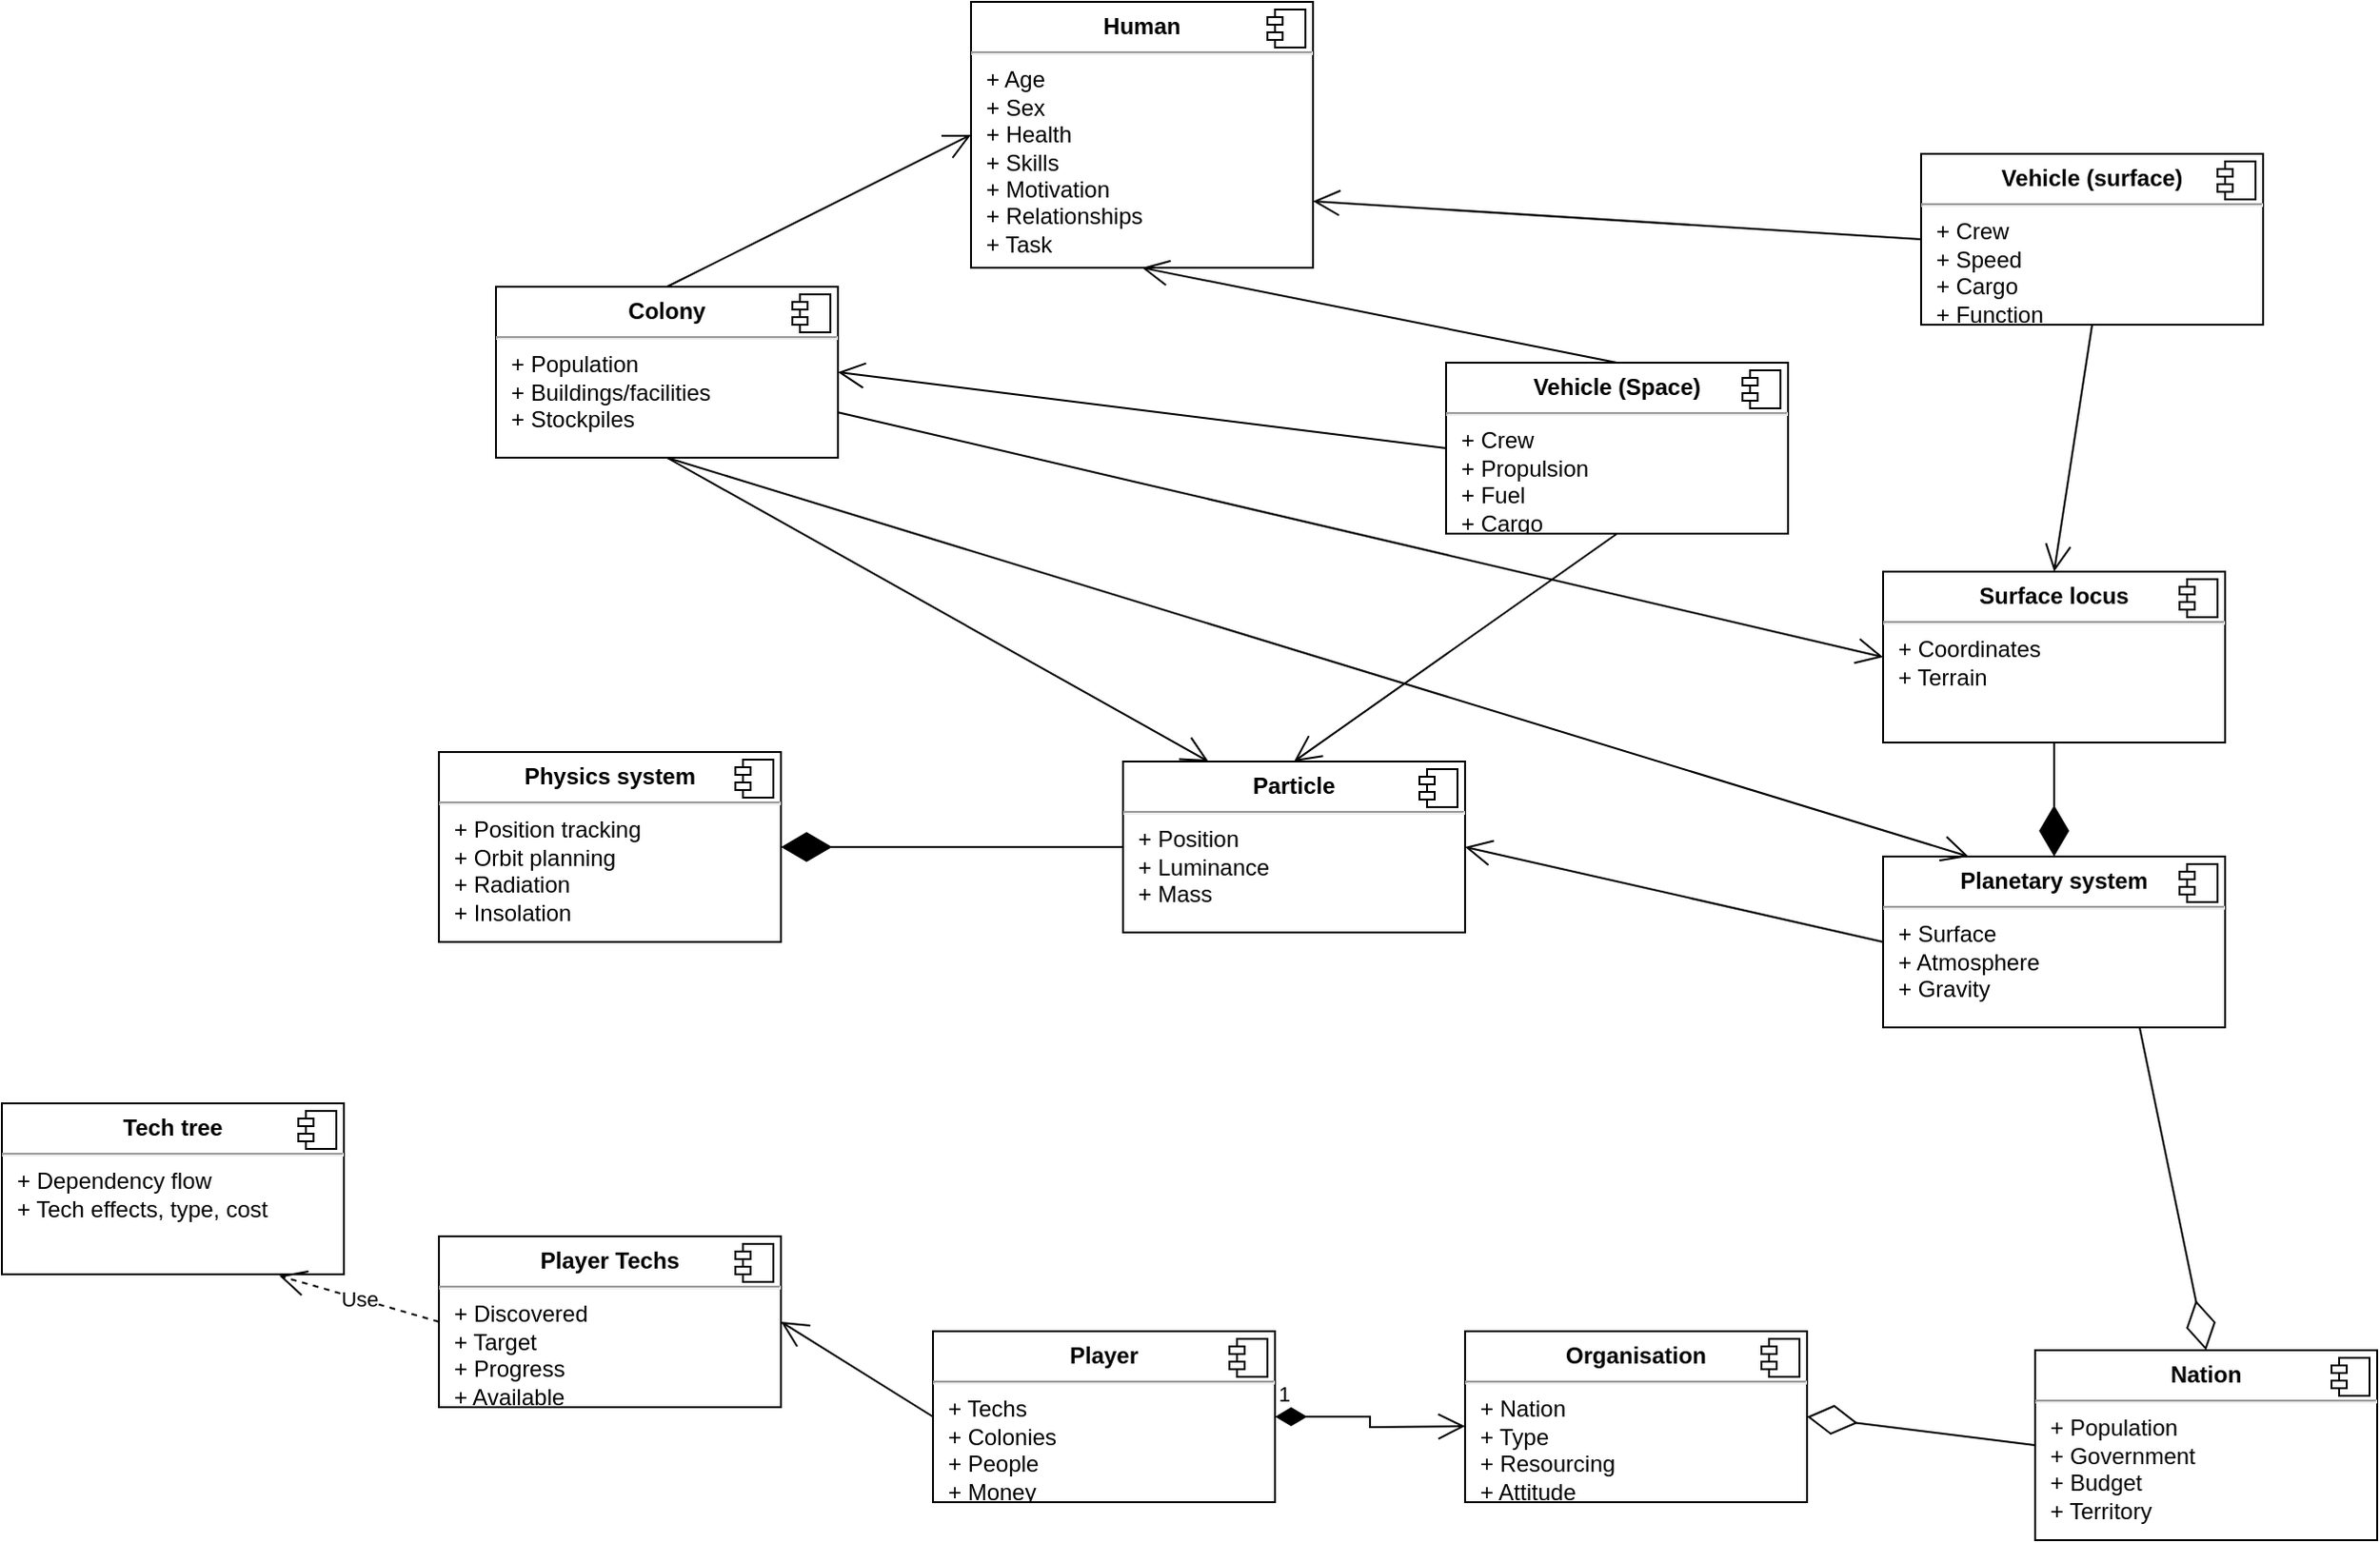 <mxfile version="18.0.6" type="device"><diagram id="qeQploNV_0bW-GWaT_k0" name="Page-1"><mxGraphModel dx="1384" dy="1864" grid="1" gridSize="10" guides="1" tooltips="1" connect="1" arrows="1" fold="1" page="1" pageScale="1" pageWidth="1654" pageHeight="1169" math="0" shadow="0"><root><mxCell id="0"/><mxCell id="1" parent="0"/><mxCell id="TRs_vpqIu0K91FNbXQ6D-4" value="&lt;p style=&quot;margin:0px;margin-top:6px;text-align:center;&quot;&gt;&lt;b&gt;Physics system&lt;/b&gt;&lt;/p&gt;&lt;hr&gt;&lt;p style=&quot;margin:0px;margin-left:8px;&quot;&gt;+ Position tracking&lt;br&gt;+ Orbit planning&lt;/p&gt;&lt;p style=&quot;margin:0px;margin-left:8px;&quot;&gt;+ Radiation&lt;/p&gt;&lt;p style=&quot;margin:0px;margin-left:8px;&quot;&gt;+ Insolation&lt;/p&gt;" style="align=left;overflow=fill;html=1;dropTarget=0;rounded=0;" vertex="1" parent="1"><mxGeometry x="270" y="365" width="180" height="100" as="geometry"/></mxCell><mxCell id="TRs_vpqIu0K91FNbXQ6D-5" value="" style="shape=component;jettyWidth=8;jettyHeight=4;rounded=0;" vertex="1" parent="TRs_vpqIu0K91FNbXQ6D-4"><mxGeometry x="1" width="20" height="20" relative="1" as="geometry"><mxPoint x="-24" y="4" as="offset"/></mxGeometry></mxCell><mxCell id="TRs_vpqIu0K91FNbXQ6D-7" value="&lt;p style=&quot;margin:0px;margin-top:6px;text-align:center;&quot;&gt;&lt;b&gt;Player&lt;/b&gt;&lt;/p&gt;&lt;hr&gt;&lt;p style=&quot;margin:0px;margin-left:8px;&quot;&gt;+ Techs&lt;br&gt;+ Colonies&lt;/p&gt;&lt;p style=&quot;margin:0px;margin-left:8px;&quot;&gt;+ People&lt;/p&gt;&lt;p style=&quot;margin:0px;margin-left:8px;&quot;&gt;+ Money&lt;/p&gt;" style="align=left;overflow=fill;html=1;dropTarget=0;rounded=0;" vertex="1" parent="1"><mxGeometry x="530" y="670" width="180" height="90" as="geometry"/></mxCell><mxCell id="TRs_vpqIu0K91FNbXQ6D-8" value="" style="shape=component;jettyWidth=8;jettyHeight=4;rounded=0;" vertex="1" parent="TRs_vpqIu0K91FNbXQ6D-7"><mxGeometry x="1" width="20" height="20" relative="1" as="geometry"><mxPoint x="-24" y="4" as="offset"/></mxGeometry></mxCell><mxCell id="TRs_vpqIu0K91FNbXQ6D-9" value="&lt;p style=&quot;margin:0px;margin-top:6px;text-align:center;&quot;&gt;&lt;b&gt;Organisation&lt;/b&gt;&lt;/p&gt;&lt;hr&gt;&lt;p style=&quot;margin:0px;margin-left:8px;&quot;&gt;+ Nation&lt;br&gt;+ Type&lt;/p&gt;&lt;p style=&quot;margin:0px;margin-left:8px;&quot;&gt;+ Resourcing&lt;/p&gt;&lt;p style=&quot;margin:0px;margin-left:8px;&quot;&gt;+ Attitude&lt;/p&gt;" style="align=left;overflow=fill;html=1;dropTarget=0;rounded=0;" vertex="1" parent="1"><mxGeometry x="810" y="670" width="180" height="90" as="geometry"/></mxCell><mxCell id="TRs_vpqIu0K91FNbXQ6D-10" value="" style="shape=component;jettyWidth=8;jettyHeight=4;rounded=0;" vertex="1" parent="TRs_vpqIu0K91FNbXQ6D-9"><mxGeometry x="1" width="20" height="20" relative="1" as="geometry"><mxPoint x="-24" y="4" as="offset"/></mxGeometry></mxCell><mxCell id="TRs_vpqIu0K91FNbXQ6D-11" value="&lt;p style=&quot;margin:0px;margin-top:6px;text-align:center;&quot;&gt;&lt;b&gt;Tech tree&lt;/b&gt;&lt;/p&gt;&lt;hr&gt;&lt;p style=&quot;margin:0px;margin-left:8px;&quot;&gt;+ Dependency flow&lt;br&gt;+ Tech effects, type, cost&lt;/p&gt;" style="align=left;overflow=fill;html=1;dropTarget=0;rounded=0;" vertex="1" parent="1"><mxGeometry x="40" y="550" width="180" height="90" as="geometry"/></mxCell><mxCell id="TRs_vpqIu0K91FNbXQ6D-12" value="" style="shape=component;jettyWidth=8;jettyHeight=4;rounded=0;" vertex="1" parent="TRs_vpqIu0K91FNbXQ6D-11"><mxGeometry x="1" width="20" height="20" relative="1" as="geometry"><mxPoint x="-24" y="4" as="offset"/></mxGeometry></mxCell><mxCell id="TRs_vpqIu0K91FNbXQ6D-15" value="&lt;p style=&quot;margin:0px;margin-top:6px;text-align:center;&quot;&gt;&lt;b&gt;Planetary system&lt;/b&gt;&lt;/p&gt;&lt;hr&gt;&lt;p style=&quot;margin:0px;margin-left:8px;&quot;&gt;+ Surface&lt;/p&gt;&lt;p style=&quot;margin:0px;margin-left:8px;&quot;&gt;+ Atmosphere&lt;/p&gt;&lt;p style=&quot;margin:0px;margin-left:8px;&quot;&gt;+ Gravity&lt;/p&gt;" style="align=left;overflow=fill;html=1;dropTarget=0;rounded=0;" vertex="1" parent="1"><mxGeometry x="1030" y="420" width="180" height="90" as="geometry"/></mxCell><mxCell id="TRs_vpqIu0K91FNbXQ6D-16" value="" style="shape=component;jettyWidth=8;jettyHeight=4;rounded=0;" vertex="1" parent="TRs_vpqIu0K91FNbXQ6D-15"><mxGeometry x="1" width="20" height="20" relative="1" as="geometry"><mxPoint x="-24" y="4" as="offset"/></mxGeometry></mxCell><mxCell id="TRs_vpqIu0K91FNbXQ6D-19" value="&lt;p style=&quot;margin:0px;margin-top:6px;text-align:center;&quot;&gt;&lt;b&gt;Colony&lt;/b&gt;&lt;/p&gt;&lt;hr&gt;&lt;p style=&quot;margin:0px;margin-left:8px;&quot;&gt;+ Population&lt;br&gt;+ Buildings/facilities&lt;/p&gt;&lt;p style=&quot;margin:0px;margin-left:8px;&quot;&gt;+ Stockpiles&lt;/p&gt;" style="align=left;overflow=fill;html=1;dropTarget=0;rounded=0;" vertex="1" parent="1"><mxGeometry x="300" y="120" width="180" height="90" as="geometry"/></mxCell><mxCell id="TRs_vpqIu0K91FNbXQ6D-20" value="" style="shape=component;jettyWidth=8;jettyHeight=4;rounded=0;" vertex="1" parent="TRs_vpqIu0K91FNbXQ6D-19"><mxGeometry x="1" width="20" height="20" relative="1" as="geometry"><mxPoint x="-24" y="4" as="offset"/></mxGeometry></mxCell><mxCell id="TRs_vpqIu0K91FNbXQ6D-28" value="&lt;p style=&quot;margin:0px;margin-top:6px;text-align:center;&quot;&gt;&lt;b&gt;Human&lt;/b&gt;&lt;/p&gt;&lt;hr&gt;&lt;p style=&quot;margin:0px;margin-left:8px;&quot;&gt;+ Age&lt;br&gt;+ Sex&lt;/p&gt;&lt;p style=&quot;margin:0px;margin-left:8px;&quot;&gt;+ Health&lt;/p&gt;&lt;p style=&quot;margin:0px;margin-left:8px;&quot;&gt;+ Skills&lt;/p&gt;&lt;p style=&quot;margin:0px;margin-left:8px;&quot;&gt;+ Motivation&lt;/p&gt;&lt;p style=&quot;margin:0px;margin-left:8px;&quot;&gt;+ Relationships&lt;/p&gt;&lt;p style=&quot;margin:0px;margin-left:8px;&quot;&gt;+ Task&lt;/p&gt;" style="align=left;overflow=fill;html=1;dropTarget=0;rounded=0;" vertex="1" parent="1"><mxGeometry x="550" y="-30" width="180" height="140" as="geometry"/></mxCell><mxCell id="TRs_vpqIu0K91FNbXQ6D-29" value="" style="shape=component;jettyWidth=8;jettyHeight=4;rounded=0;" vertex="1" parent="TRs_vpqIu0K91FNbXQ6D-28"><mxGeometry x="1" width="20" height="20" relative="1" as="geometry"><mxPoint x="-24" y="4" as="offset"/></mxGeometry></mxCell><mxCell id="TRs_vpqIu0K91FNbXQ6D-32" value="&lt;p style=&quot;margin:0px;margin-top:6px;text-align:center;&quot;&gt;&lt;b&gt;Vehicle (Space)&lt;/b&gt;&lt;/p&gt;&lt;hr&gt;&lt;p style=&quot;margin:0px;margin-left:8px;&quot;&gt;+ Crew&lt;br&gt;+ Propulsion&lt;/p&gt;&lt;p style=&quot;margin:0px;margin-left:8px;&quot;&gt;+ Fuel&lt;/p&gt;&lt;p style=&quot;margin:0px;margin-left:8px;&quot;&gt;+ Cargo&lt;/p&gt;" style="align=left;overflow=fill;html=1;dropTarget=0;rounded=0;" vertex="1" parent="1"><mxGeometry x="800" y="160" width="180" height="90" as="geometry"/></mxCell><mxCell id="TRs_vpqIu0K91FNbXQ6D-33" value="" style="shape=component;jettyWidth=8;jettyHeight=4;rounded=0;" vertex="1" parent="TRs_vpqIu0K91FNbXQ6D-32"><mxGeometry x="1" width="20" height="20" relative="1" as="geometry"><mxPoint x="-24" y="4" as="offset"/></mxGeometry></mxCell><mxCell id="TRs_vpqIu0K91FNbXQ6D-37" value="&lt;p style=&quot;margin:0px;margin-top:6px;text-align:center;&quot;&gt;&lt;b&gt;Vehicle (surface)&lt;/b&gt;&lt;/p&gt;&lt;hr&gt;&lt;p style=&quot;margin:0px;margin-left:8px;&quot;&gt;+ Crew&lt;/p&gt;&lt;p style=&quot;margin:0px;margin-left:8px;&quot;&gt;+ Speed&lt;/p&gt;&lt;p style=&quot;margin:0px;margin-left:8px;&quot;&gt;+ Cargo&lt;/p&gt;&lt;p style=&quot;margin:0px;margin-left:8px;&quot;&gt;+ Function&lt;/p&gt;" style="align=left;overflow=fill;html=1;dropTarget=0;rounded=0;" vertex="1" parent="1"><mxGeometry x="1050" y="50" width="180" height="90" as="geometry"/></mxCell><mxCell id="TRs_vpqIu0K91FNbXQ6D-38" value="" style="shape=component;jettyWidth=8;jettyHeight=4;rounded=0;" vertex="1" parent="TRs_vpqIu0K91FNbXQ6D-37"><mxGeometry x="1" width="20" height="20" relative="1" as="geometry"><mxPoint x="-24" y="4" as="offset"/></mxGeometry></mxCell><mxCell id="TRs_vpqIu0K91FNbXQ6D-39" value="&lt;p style=&quot;margin:0px;margin-top:6px;text-align:center;&quot;&gt;&lt;b&gt;Nation&lt;/b&gt;&lt;/p&gt;&lt;hr&gt;&lt;p style=&quot;margin:0px;margin-left:8px;&quot;&gt;+ Population&lt;/p&gt;&lt;p style=&quot;margin:0px;margin-left:8px;&quot;&gt;+ Government&lt;/p&gt;&lt;p style=&quot;margin:0px;margin-left:8px;&quot;&gt;+ Budget&lt;/p&gt;&lt;p style=&quot;margin:0px;margin-left:8px;&quot;&gt;+ Territory&lt;/p&gt;" style="align=left;overflow=fill;html=1;dropTarget=0;rounded=0;" vertex="1" parent="1"><mxGeometry x="1110" y="680" width="180" height="100" as="geometry"/></mxCell><mxCell id="TRs_vpqIu0K91FNbXQ6D-40" value="" style="shape=component;jettyWidth=8;jettyHeight=4;rounded=0;" vertex="1" parent="TRs_vpqIu0K91FNbXQ6D-39"><mxGeometry x="1" width="20" height="20" relative="1" as="geometry"><mxPoint x="-24" y="4" as="offset"/></mxGeometry></mxCell><mxCell id="TRs_vpqIu0K91FNbXQ6D-41" value="1" style="endArrow=open;html=1;endSize=12;startArrow=diamondThin;startSize=14;startFill=1;edgeStyle=orthogonalEdgeStyle;align=left;verticalAlign=bottom;rounded=0;" edge="1" parent="1" source="TRs_vpqIu0K91FNbXQ6D-7"><mxGeometry x="-1" y="3" relative="1" as="geometry"><mxPoint x="710" y="715" as="sourcePoint"/><mxPoint x="810" y="720" as="targetPoint"/></mxGeometry></mxCell><mxCell id="TRs_vpqIu0K91FNbXQ6D-42" value="" style="endArrow=open;endFill=1;endSize=12;html=1;rounded=0;exitX=0;exitY=0.5;exitDx=0;exitDy=0;entryX=1;entryY=0.5;entryDx=0;entryDy=0;" edge="1" parent="1" source="TRs_vpqIu0K91FNbXQ6D-7" target="TRs_vpqIu0K91FNbXQ6D-62"><mxGeometry width="160" relative="1" as="geometry"><mxPoint x="380" y="660" as="sourcePoint"/><mxPoint x="540" y="660" as="targetPoint"/></mxGeometry></mxCell><mxCell id="TRs_vpqIu0K91FNbXQ6D-43" value="" style="endArrow=diamondThin;endFill=0;endSize=24;html=1;rounded=0;entryX=1;entryY=0.5;entryDx=0;entryDy=0;exitX=0;exitY=0.5;exitDx=0;exitDy=0;" edge="1" parent="1" source="TRs_vpqIu0K91FNbXQ6D-39" target="TRs_vpqIu0K91FNbXQ6D-9"><mxGeometry width="160" relative="1" as="geometry"><mxPoint x="1030" y="650" as="sourcePoint"/><mxPoint x="1190" y="650" as="targetPoint"/></mxGeometry></mxCell><mxCell id="TRs_vpqIu0K91FNbXQ6D-44" value="" style="endArrow=diamondThin;endFill=0;endSize=24;html=1;rounded=0;entryX=0.5;entryY=0;entryDx=0;entryDy=0;exitX=0.75;exitY=1;exitDx=0;exitDy=0;" edge="1" parent="1" source="TRs_vpqIu0K91FNbXQ6D-15" target="TRs_vpqIu0K91FNbXQ6D-39"><mxGeometry width="160" relative="1" as="geometry"><mxPoint x="1130" y="590" as="sourcePoint"/><mxPoint x="1290" y="590" as="targetPoint"/></mxGeometry></mxCell><mxCell id="TRs_vpqIu0K91FNbXQ6D-48" value="&lt;p style=&quot;margin:0px;margin-top:6px;text-align:center;&quot;&gt;&lt;b&gt;Particle&lt;/b&gt;&lt;/p&gt;&lt;hr&gt;&lt;p style=&quot;margin:0px;margin-left:8px;&quot;&gt;+ Position&lt;br&gt;&lt;/p&gt;&lt;p style=&quot;margin:0px;margin-left:8px;&quot;&gt;+ Luminance&lt;/p&gt;&lt;p style=&quot;margin:0px;margin-left:8px;&quot;&gt;+ Mass&lt;/p&gt;" style="align=left;overflow=fill;html=1;dropTarget=0;rounded=0;" vertex="1" parent="1"><mxGeometry x="630" y="370" width="180" height="90" as="geometry"/></mxCell><mxCell id="TRs_vpqIu0K91FNbXQ6D-49" value="" style="shape=component;jettyWidth=8;jettyHeight=4;rounded=0;" vertex="1" parent="TRs_vpqIu0K91FNbXQ6D-48"><mxGeometry x="1" width="20" height="20" relative="1" as="geometry"><mxPoint x="-24" y="4" as="offset"/></mxGeometry></mxCell><mxCell id="TRs_vpqIu0K91FNbXQ6D-51" value="" style="endArrow=diamondThin;endFill=1;endSize=24;html=1;rounded=0;entryX=1;entryY=0.5;entryDx=0;entryDy=0;exitX=0;exitY=0.5;exitDx=0;exitDy=0;" edge="1" parent="1" source="TRs_vpqIu0K91FNbXQ6D-48" target="TRs_vpqIu0K91FNbXQ6D-4"><mxGeometry width="160" relative="1" as="geometry"><mxPoint x="630" y="480" as="sourcePoint"/><mxPoint x="790" y="480" as="targetPoint"/></mxGeometry></mxCell><mxCell id="TRs_vpqIu0K91FNbXQ6D-52" value="" style="endArrow=open;endFill=1;endSize=12;html=1;rounded=0;exitX=0.5;exitY=1;exitDx=0;exitDy=0;entryX=0.5;entryY=0;entryDx=0;entryDy=0;" edge="1" parent="1" source="TRs_vpqIu0K91FNbXQ6D-32" target="TRs_vpqIu0K91FNbXQ6D-48"><mxGeometry width="160" relative="1" as="geometry"><mxPoint x="820" y="240" as="sourcePoint"/><mxPoint x="980" y="240" as="targetPoint"/></mxGeometry></mxCell><mxCell id="TRs_vpqIu0K91FNbXQ6D-53" value="" style="endArrow=open;endFill=1;endSize=12;html=1;rounded=0;exitX=0;exitY=0.5;exitDx=0;exitDy=0;entryX=1;entryY=0.5;entryDx=0;entryDy=0;" edge="1" parent="1" source="TRs_vpqIu0K91FNbXQ6D-15" target="TRs_vpqIu0K91FNbXQ6D-48"><mxGeometry width="160" relative="1" as="geometry"><mxPoint x="950" y="350" as="sourcePoint"/><mxPoint x="1110" y="350" as="targetPoint"/></mxGeometry></mxCell><mxCell id="TRs_vpqIu0K91FNbXQ6D-54" value="" style="endArrow=open;endFill=1;endSize=12;html=1;rounded=0;exitX=0.5;exitY=1;exitDx=0;exitDy=0;entryX=0.25;entryY=0;entryDx=0;entryDy=0;" edge="1" parent="1" source="TRs_vpqIu0K91FNbXQ6D-19" target="TRs_vpqIu0K91FNbXQ6D-15"><mxGeometry width="160" relative="1" as="geometry"><mxPoint x="520" y="220" as="sourcePoint"/><mxPoint x="680" y="220" as="targetPoint"/></mxGeometry></mxCell><mxCell id="TRs_vpqIu0K91FNbXQ6D-55" value="" style="endArrow=open;endFill=1;endSize=12;html=1;rounded=0;exitX=0.5;exitY=1;exitDx=0;exitDy=0;entryX=0.25;entryY=0;entryDx=0;entryDy=0;" edge="1" parent="1" source="TRs_vpqIu0K91FNbXQ6D-19" target="TRs_vpqIu0K91FNbXQ6D-48"><mxGeometry width="160" relative="1" as="geometry"><mxPoint x="530" y="230" as="sourcePoint"/><mxPoint x="690" y="230" as="targetPoint"/></mxGeometry></mxCell><mxCell id="TRs_vpqIu0K91FNbXQ6D-56" value="" style="endArrow=open;endFill=1;endSize=12;html=1;rounded=0;exitX=0.5;exitY=1;exitDx=0;exitDy=0;entryX=0.5;entryY=0;entryDx=0;entryDy=0;" edge="1" parent="1" source="TRs_vpqIu0K91FNbXQ6D-37" target="TRs_vpqIu0K91FNbXQ6D-65"><mxGeometry width="160" relative="1" as="geometry"><mxPoint x="1020" y="230" as="sourcePoint"/><mxPoint x="1180" y="230" as="targetPoint"/></mxGeometry></mxCell><mxCell id="TRs_vpqIu0K91FNbXQ6D-57" value="" style="endArrow=open;endFill=1;endSize=12;html=1;rounded=0;exitX=0;exitY=0.5;exitDx=0;exitDy=0;entryX=1;entryY=0.5;entryDx=0;entryDy=0;" edge="1" parent="1" source="TRs_vpqIu0K91FNbXQ6D-32" target="TRs_vpqIu0K91FNbXQ6D-19"><mxGeometry width="160" relative="1" as="geometry"><mxPoint x="890" y="240" as="sourcePoint"/><mxPoint x="1050" y="240" as="targetPoint"/></mxGeometry></mxCell><mxCell id="TRs_vpqIu0K91FNbXQ6D-58" value="" style="endArrow=open;endFill=1;endSize=12;html=1;rounded=0;exitX=0.5;exitY=0;exitDx=0;exitDy=0;entryX=0;entryY=0.5;entryDx=0;entryDy=0;" edge="1" parent="1" source="TRs_vpqIu0K91FNbXQ6D-19" target="TRs_vpqIu0K91FNbXQ6D-28"><mxGeometry width="160" relative="1" as="geometry"><mxPoint x="530" y="150" as="sourcePoint"/><mxPoint x="590" y="40" as="targetPoint"/></mxGeometry></mxCell><mxCell id="TRs_vpqIu0K91FNbXQ6D-59" value="" style="endArrow=open;endFill=1;endSize=12;html=1;rounded=0;exitX=0.5;exitY=0;exitDx=0;exitDy=0;entryX=0.5;entryY=1;entryDx=0;entryDy=0;" edge="1" parent="1" source="TRs_vpqIu0K91FNbXQ6D-32" target="TRs_vpqIu0K91FNbXQ6D-28"><mxGeometry width="160" relative="1" as="geometry"><mxPoint x="810" y="50" as="sourcePoint"/><mxPoint x="970" y="50" as="targetPoint"/></mxGeometry></mxCell><mxCell id="TRs_vpqIu0K91FNbXQ6D-60" value="" style="endArrow=open;endFill=1;endSize=12;html=1;rounded=0;exitX=0;exitY=0.5;exitDx=0;exitDy=0;entryX=1;entryY=0.75;entryDx=0;entryDy=0;" edge="1" parent="1" source="TRs_vpqIu0K91FNbXQ6D-37" target="TRs_vpqIu0K91FNbXQ6D-28"><mxGeometry width="160" relative="1" as="geometry"><mxPoint x="820" y="20" as="sourcePoint"/><mxPoint x="980" y="20" as="targetPoint"/></mxGeometry></mxCell><mxCell id="TRs_vpqIu0K91FNbXQ6D-62" value="&lt;p style=&quot;margin:0px;margin-top:6px;text-align:center;&quot;&gt;&lt;b&gt;Player Techs&lt;/b&gt;&lt;/p&gt;&lt;hr&gt;&lt;p style=&quot;margin:0px;margin-left:8px;&quot;&gt;+ Discovered&lt;br&gt;+ Target&lt;/p&gt;&lt;p style=&quot;margin:0px;margin-left:8px;&quot;&gt;+ Progress&lt;/p&gt;&lt;p style=&quot;margin:0px;margin-left:8px;&quot;&gt;+ Available&lt;/p&gt;" style="align=left;overflow=fill;html=1;dropTarget=0;rounded=0;" vertex="1" parent="1"><mxGeometry x="270" y="620" width="180" height="90" as="geometry"/></mxCell><mxCell id="TRs_vpqIu0K91FNbXQ6D-63" value="" style="shape=component;jettyWidth=8;jettyHeight=4;rounded=0;" vertex="1" parent="TRs_vpqIu0K91FNbXQ6D-62"><mxGeometry x="1" width="20" height="20" relative="1" as="geometry"><mxPoint x="-24" y="4" as="offset"/></mxGeometry></mxCell><mxCell id="TRs_vpqIu0K91FNbXQ6D-64" value="Use" style="endArrow=open;endSize=12;dashed=1;html=1;rounded=0;entryX=0.811;entryY=1.009;entryDx=0;entryDy=0;entryPerimeter=0;exitX=0;exitY=0.5;exitDx=0;exitDy=0;" edge="1" parent="1" source="TRs_vpqIu0K91FNbXQ6D-62" target="TRs_vpqIu0K91FNbXQ6D-11"><mxGeometry width="160" relative="1" as="geometry"><mxPoint x="50" y="690" as="sourcePoint"/><mxPoint x="210" y="690" as="targetPoint"/></mxGeometry></mxCell><mxCell id="TRs_vpqIu0K91FNbXQ6D-65" value="&lt;p style=&quot;margin:0px;margin-top:6px;text-align:center;&quot;&gt;&lt;b&gt;Surface locus&lt;/b&gt;&lt;/p&gt;&lt;hr&gt;&lt;p style=&quot;margin:0px;margin-left:8px;&quot;&gt;+ Coordinates&lt;/p&gt;&lt;p style=&quot;margin:0px;margin-left:8px;&quot;&gt;+ Terrain&lt;/p&gt;" style="align=left;overflow=fill;html=1;dropTarget=0;rounded=0;" vertex="1" parent="1"><mxGeometry x="1030" y="270" width="180" height="90" as="geometry"/></mxCell><mxCell id="TRs_vpqIu0K91FNbXQ6D-66" value="" style="shape=component;jettyWidth=8;jettyHeight=4;rounded=0;" vertex="1" parent="TRs_vpqIu0K91FNbXQ6D-65"><mxGeometry x="1" width="20" height="20" relative="1" as="geometry"><mxPoint x="-24" y="4" as="offset"/></mxGeometry></mxCell><mxCell id="TRs_vpqIu0K91FNbXQ6D-67" value="" style="endArrow=open;endFill=1;endSize=12;html=1;entryX=0;entryY=0.5;entryDx=0;entryDy=0;" edge="1" parent="1" source="TRs_vpqIu0K91FNbXQ6D-19" target="TRs_vpqIu0K91FNbXQ6D-65"><mxGeometry width="160" relative="1" as="geometry"><mxPoint x="650" y="250" as="sourcePoint"/><mxPoint x="810" y="250" as="targetPoint"/></mxGeometry></mxCell><mxCell id="TRs_vpqIu0K91FNbXQ6D-69" value="" style="endArrow=diamondThin;endFill=1;endSize=24;html=1;entryX=0.5;entryY=0;entryDx=0;entryDy=0;exitX=0.5;exitY=1;exitDx=0;exitDy=0;" edge="1" parent="1" source="TRs_vpqIu0K91FNbXQ6D-65" target="TRs_vpqIu0K91FNbXQ6D-15"><mxGeometry width="160" relative="1" as="geometry"><mxPoint x="900" y="540" as="sourcePoint"/><mxPoint x="1060" y="540" as="targetPoint"/></mxGeometry></mxCell></root></mxGraphModel></diagram></mxfile>